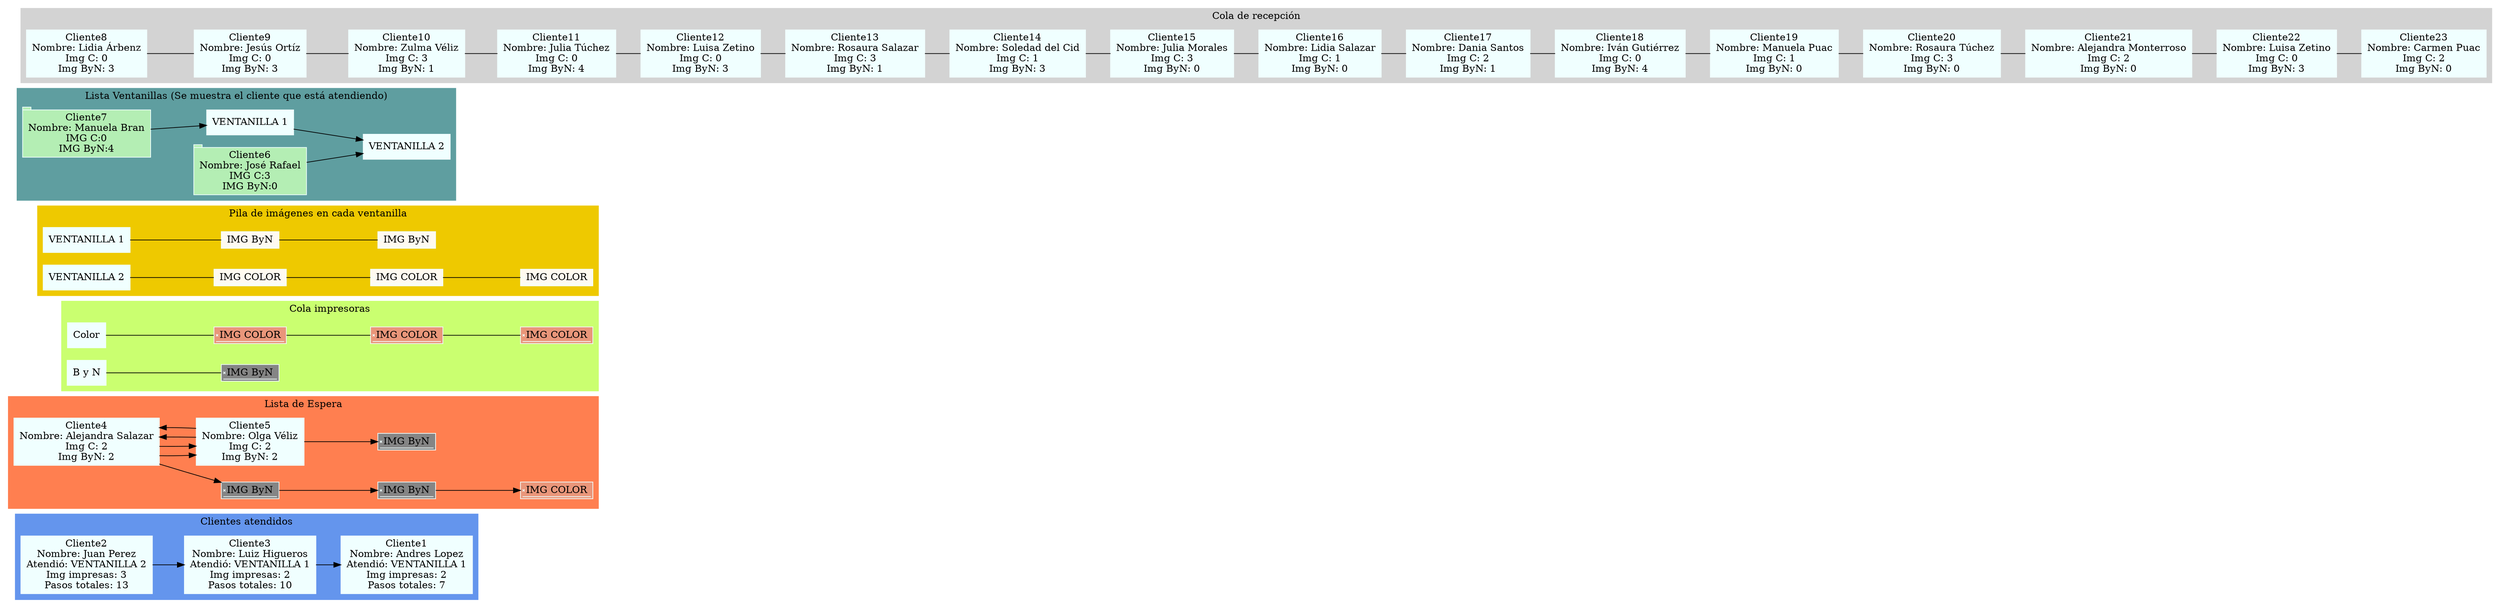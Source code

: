 digraph G {
node[shape=box, style="filled", color=azure1];
subgraph cluster_0{
style=filled
color=	cornflowerblue;
Cliente1872034366[label="Cliente2
Nombre: Juan Perez
Atendió: VENTANILLA 2
Img impresas: 3
Pasos totales: 13"]
Cliente1581781576[label="Cliente3
Nombre: Luiz Higueros
Atendió: VENTANILLA 1
Img impresas: 2
Pasos totales: 10"]
Cliente1725154839[label="Cliente1
Nombre: Andres Lopez
Atendió: VENTANILLA 1
Img impresas: 2
Pasos totales: 7"]
Cliente1872034366 -> Cliente1581781576
Cliente1581781576 -> Cliente1725154839
label="Clientes atendidos";
}
subgraph cluster_1{
style=filled
color=coral;
Cliente1670675564[label="Cliente4
Nombre: Alejandra Salazar
Img C: 2
Img ByN: 2"]
Imagen723074862[shape=signature fillcolor=gray52 label="IMG ByN"]
Imagen723074862[shape=signature fillcolor=gray52 label="IMG ByN"]
Imagen895328853[shape=signature fillcolor=gray52 label="IMG ByN"]
Imagen1304836503[shape=signature fillcolor=darksalmon label="IMG COLOR"]
Cliente225534818[label="Cliente5
Nombre: Olga Véliz
Img C: 2
Img ByN: 2"]
Imagen1878246838[shape=signature fillcolor=gray52 label="IMG ByN"]
Imagen1878246838[shape=signature fillcolor=gray52 label="IMG ByN"]
Cliente1670675564 -> Imagen723074862
Imagen723074862 -> Imagen895328853
Imagen895328853 -> Imagen1304836503
Cliente1670675564 -> Cliente225534818
Cliente1670675564 -> Cliente225534818
Cliente225534818 -> Imagen1878246838
Cliente225534818 -> Cliente1670675564
Cliente225534818 -> Cliente1670675564
label="Lista de Espera";
}
subgraph cluster_2{
style=filled
color=darkolivegreen1;
  edge [
    arrowhead="none"
  ];
Impresora929338653[label="Color"]
Imagen1259475183[shape=signature fillcolor=darksalmon label="IMG COLOR"]
Imagen1259475183[shape=signature fillcolor=darksalmon label="IMG COLOR"]
Imagen1300109447[shape=signature fillcolor=darksalmon label="IMG COLOR"]
Imagen1020371698[shape=signature fillcolor=darksalmon label="IMG COLOR"]
Impresora789451787[label="B y N"]
Imagen1950409829[shape=signature fillcolor=gray52 label="IMG ByN"]
Imagen1950409829[shape=signature fillcolor=gray52 label="IMG ByN"]
Impresora929338653 -> Imagen1259475183
Imagen1259475183 -> Imagen1300109447
Imagen1300109447 -> Imagen1020371698
Impresora789451787 -> Imagen1950409829
label="Cola impresoras";
}
subgraph cluster_3{
style=filled
color=gold2;
  edge [
    arrowhead="none"
  ];
Ventanilla1229416515[label="VENTANILLA 1"]
Imagen2016447921[shape=signature fillcolor=floralwhite label="IMG ByN"]
Imagen2016447921[shape=signature fillcolor=floralwhite label="IMG ByN"]
Imagen666988784[shape=signature fillcolor=floralwhite label="IMG ByN"]
Ventanilla1414644649[label="VENTANILLA 2"]
Imagen640070680[shape=signature fillcolor=floralwhite label="IMG COLOR"]
Imagen640070680[shape=signature fillcolor=floralwhite label="IMG COLOR"]
Imagen1510467688[shape=signature fillcolor=floralwhite label="IMG COLOR"]
Imagen1995265320[shape=signature fillcolor=floralwhite label="IMG COLOR"]
Ventanilla1229416515 -> Imagen2016447921
Imagen2016447921 -> Imagen666988784
Ventanilla1414644649 -> Imagen640070680
Imagen640070680 -> Imagen1510467688
Imagen1510467688 -> Imagen1995265320
label="Pila de imágenes en cada ventanilla";
}
subgraph cluster_4{
style=filled
color=cadetblue;
Ventanilla1229416514[label="VENTANILLA 1"]
ClienteV746292446[shape=tab fillcolor=darkseagreen2 label="Cliente7
Nombre: Manuela Bran
IMG C:0
IMG ByN:4"]
Ventanilla1414644648[label="VENTANILLA 2"]
ClienteV1072591677[shape=tab fillcolor=darkseagreen2 label="Cliente6
Nombre: José Rafael
IMG C:3
IMG ByN:0"]
ClienteV746292446 -> Ventanilla1229416514
Ventanilla1229416514 -> Ventanilla1414644648
ClienteV1072591677 -> Ventanilla1414644648
label="Lista Ventanillas (Se muestra el cliente que está atendiendo)";
}
subgraph cluster_5{
style=filled
color=lightgrey;
  edge [
    arrowhead="none"
  ];
Cliente1523554304[label="Cliente8
Nombre: Lidia Árbenz
Img C: 0
Img ByN: 3"]
Cliente1175962212[label="Cliente9
Nombre: Jesús Ortíz
Img C: 0
Img ByN: 3"]
Cliente918221580[label="Cliente10
Nombre: Zulma Véliz
Img C: 3
Img ByN: 1"]
Cliente2055281021[label="Cliente11
Nombre: Julia Túchez
Img C: 0
Img ByN: 4"]
Cliente1554547125[label="Cliente12
Nombre: Luisa Zetino
Img C: 0
Img ByN: 3"]
Cliente617901222[label="Cliente13
Nombre: Rosaura Salazar
Img C: 3
Img ByN: 1"]
Cliente1159190947[label="Cliente14
Nombre: Soledad del Cid
Img C: 1
Img ByN: 3"]
Cliente925858445[label="Cliente15
Nombre: Julia Morales
Img C: 3
Img ByN: 0"]
Cliente798154996[label="Cliente16
Nombre: Lidia Salazar
Img C: 1
Img ByN: 0"]
Cliente681842940[label="Cliente17
Nombre: Dania Santos
Img C: 2
Img ByN: 1"]
Cliente1392838282[label="Cliente18
Nombre: Iván Gutiérrez
Img C: 0
Img ByN: 4"]
Cliente523429237[label="Cliente19
Nombre: Manuela Puac
Img C: 1
Img ByN: 0"]
Cliente664740647[label="Cliente20
Nombre: Rosaura Túchez
Img C: 3
Img ByN: 0"]
Cliente804564176[label="Cliente21
Nombre: Alejandra Monterroso
Img C: 2
Img ByN: 0"]
Cliente1421795058[label="Cliente22
Nombre: Luisa Zetino
Img C: 0
Img ByN: 3"]
Cliente1555009629[label="Cliente23
Nombre: Carmen Puac
Img C: 2
Img ByN: 0"]
Cliente1523554304 -> Cliente1175962212
Cliente1175962212 -> Cliente918221580
Cliente918221580 -> Cliente2055281021
Cliente2055281021 -> Cliente1554547125
Cliente1554547125 -> Cliente617901222
Cliente617901222 -> Cliente1159190947
Cliente1159190947 -> Cliente925858445
Cliente925858445 -> Cliente798154996
Cliente798154996 -> Cliente681842940
Cliente681842940 -> Cliente1392838282
Cliente1392838282 -> Cliente523429237
Cliente523429237 -> Cliente664740647
Cliente664740647 -> Cliente804564176
Cliente804564176 -> Cliente1421795058
Cliente1421795058 -> Cliente1555009629
label="Cola de recepción";
}
rankdir=LR;
}